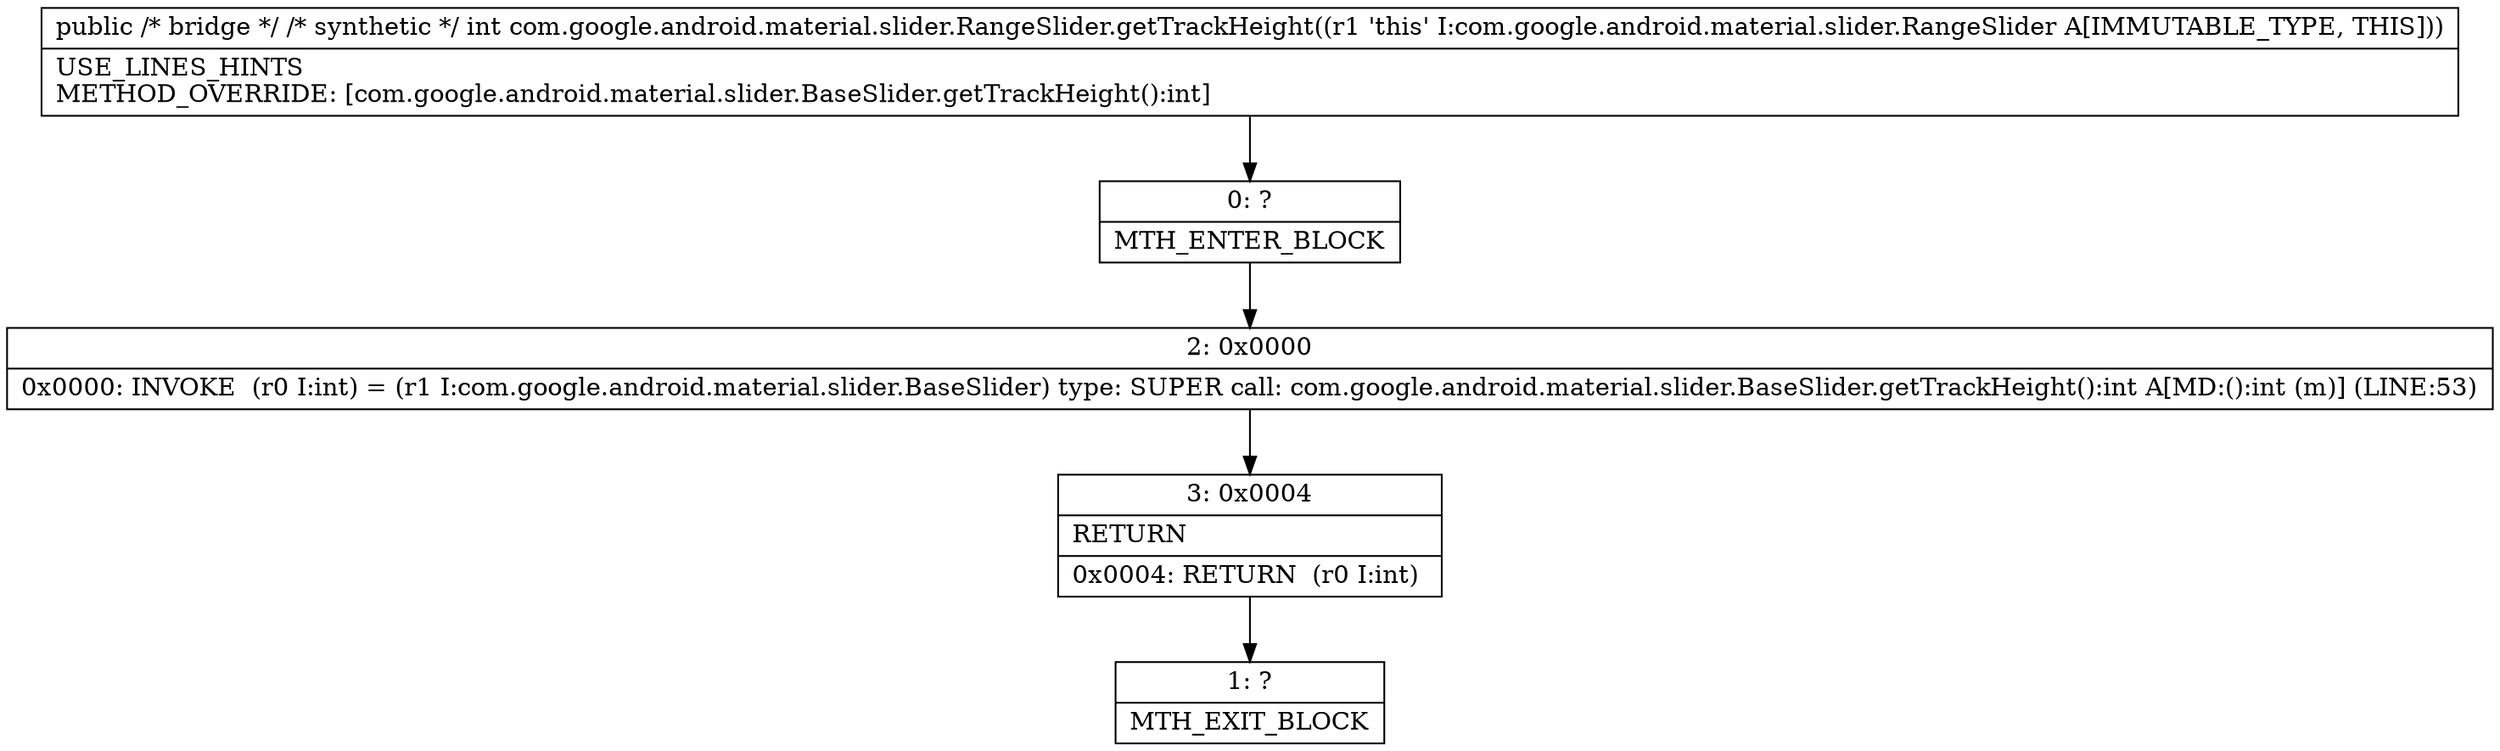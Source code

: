digraph "CFG forcom.google.android.material.slider.RangeSlider.getTrackHeight()I" {
Node_0 [shape=record,label="{0\:\ ?|MTH_ENTER_BLOCK\l}"];
Node_2 [shape=record,label="{2\:\ 0x0000|0x0000: INVOKE  (r0 I:int) = (r1 I:com.google.android.material.slider.BaseSlider) type: SUPER call: com.google.android.material.slider.BaseSlider.getTrackHeight():int A[MD:():int (m)] (LINE:53)\l}"];
Node_3 [shape=record,label="{3\:\ 0x0004|RETURN\l|0x0004: RETURN  (r0 I:int) \l}"];
Node_1 [shape=record,label="{1\:\ ?|MTH_EXIT_BLOCK\l}"];
MethodNode[shape=record,label="{public \/* bridge *\/ \/* synthetic *\/ int com.google.android.material.slider.RangeSlider.getTrackHeight((r1 'this' I:com.google.android.material.slider.RangeSlider A[IMMUTABLE_TYPE, THIS]))  | USE_LINES_HINTS\lMETHOD_OVERRIDE: [com.google.android.material.slider.BaseSlider.getTrackHeight():int]\l}"];
MethodNode -> Node_0;Node_0 -> Node_2;
Node_2 -> Node_3;
Node_3 -> Node_1;
}

